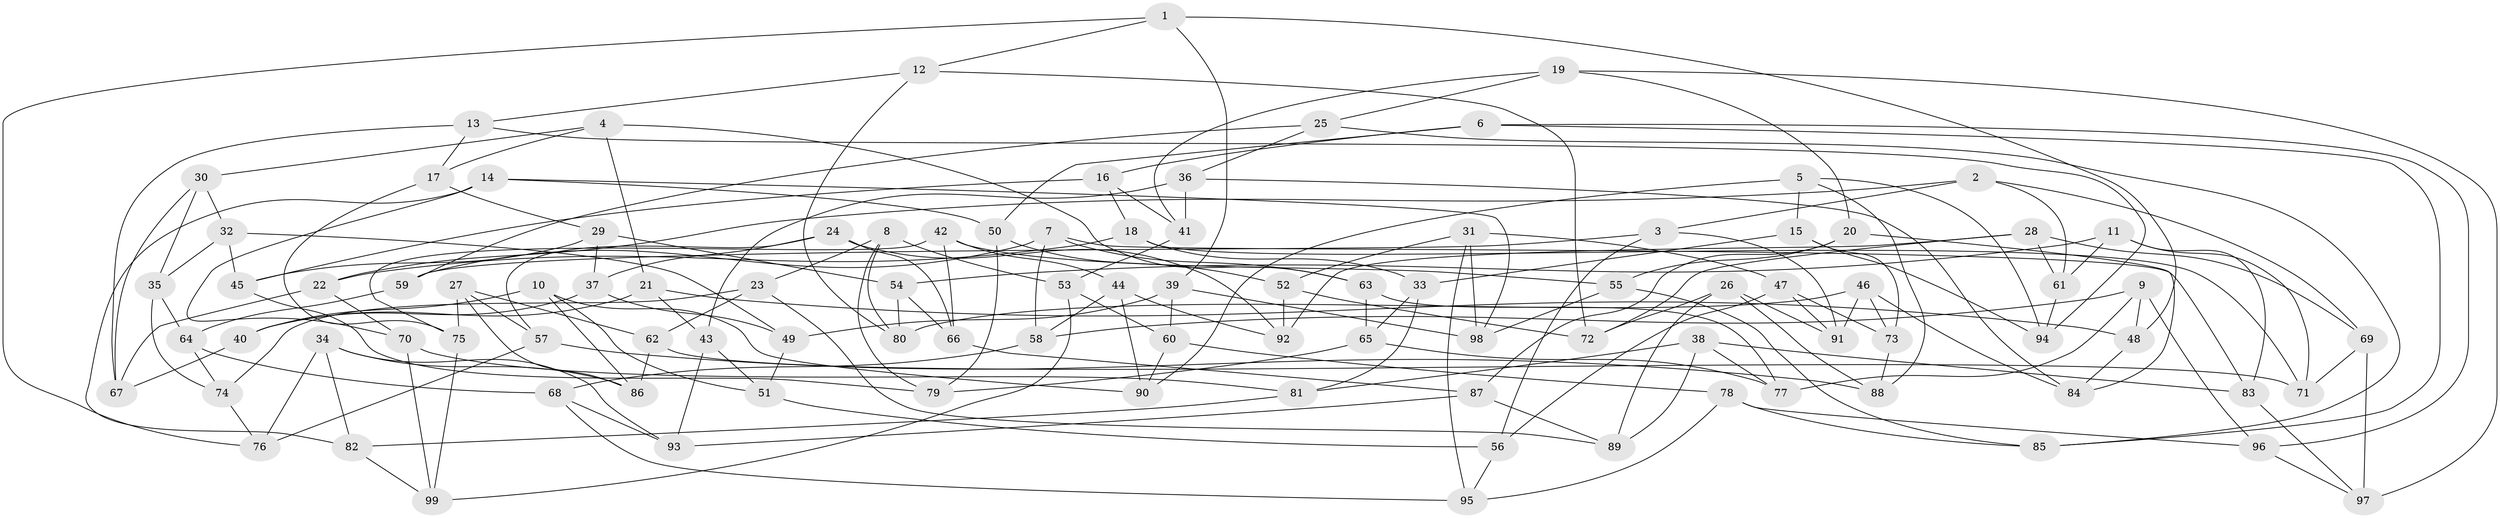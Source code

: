 // coarse degree distribution, {14: 0.06896551724137931, 12: 0.034482758620689655, 8: 0.10344827586206896, 9: 0.13793103448275862, 7: 0.034482758620689655, 11: 0.06896551724137931, 6: 0.2413793103448276, 4: 0.1724137931034483, 10: 0.034482758620689655, 5: 0.10344827586206896}
// Generated by graph-tools (version 1.1) at 2025/20/03/04/25 18:20:49]
// undirected, 99 vertices, 198 edges
graph export_dot {
graph [start="1"]
  node [color=gray90,style=filled];
  1;
  2;
  3;
  4;
  5;
  6;
  7;
  8;
  9;
  10;
  11;
  12;
  13;
  14;
  15;
  16;
  17;
  18;
  19;
  20;
  21;
  22;
  23;
  24;
  25;
  26;
  27;
  28;
  29;
  30;
  31;
  32;
  33;
  34;
  35;
  36;
  37;
  38;
  39;
  40;
  41;
  42;
  43;
  44;
  45;
  46;
  47;
  48;
  49;
  50;
  51;
  52;
  53;
  54;
  55;
  56;
  57;
  58;
  59;
  60;
  61;
  62;
  63;
  64;
  65;
  66;
  67;
  68;
  69;
  70;
  71;
  72;
  73;
  74;
  75;
  76;
  77;
  78;
  79;
  80;
  81;
  82;
  83;
  84;
  85;
  86;
  87;
  88;
  89;
  90;
  91;
  92;
  93;
  94;
  95;
  96;
  97;
  98;
  99;
  1 -- 48;
  1 -- 76;
  1 -- 39;
  1 -- 12;
  2 -- 3;
  2 -- 69;
  2 -- 61;
  2 -- 22;
  3 -- 56;
  3 -- 59;
  3 -- 91;
  4 -- 30;
  4 -- 63;
  4 -- 17;
  4 -- 21;
  5 -- 15;
  5 -- 94;
  5 -- 90;
  5 -- 88;
  6 -- 96;
  6 -- 85;
  6 -- 50;
  6 -- 16;
  7 -- 83;
  7 -- 58;
  7 -- 63;
  7 -- 59;
  8 -- 80;
  8 -- 53;
  8 -- 79;
  8 -- 23;
  9 -- 58;
  9 -- 96;
  9 -- 77;
  9 -- 48;
  10 -- 86;
  10 -- 90;
  10 -- 51;
  10 -- 40;
  11 -- 54;
  11 -- 61;
  11 -- 83;
  11 -- 71;
  12 -- 72;
  12 -- 80;
  12 -- 13;
  13 -- 67;
  13 -- 17;
  13 -- 94;
  14 -- 98;
  14 -- 82;
  14 -- 50;
  14 -- 70;
  15 -- 94;
  15 -- 33;
  15 -- 73;
  16 -- 41;
  16 -- 45;
  16 -- 18;
  17 -- 29;
  17 -- 75;
  18 -- 22;
  18 -- 33;
  18 -- 71;
  19 -- 25;
  19 -- 97;
  19 -- 41;
  19 -- 20;
  20 -- 55;
  20 -- 84;
  20 -- 87;
  21 -- 43;
  21 -- 48;
  21 -- 40;
  22 -- 67;
  22 -- 70;
  23 -- 62;
  23 -- 89;
  23 -- 74;
  24 -- 57;
  24 -- 92;
  24 -- 37;
  24 -- 66;
  25 -- 85;
  25 -- 36;
  25 -- 59;
  26 -- 88;
  26 -- 72;
  26 -- 89;
  26 -- 91;
  27 -- 75;
  27 -- 57;
  27 -- 62;
  27 -- 86;
  28 -- 92;
  28 -- 61;
  28 -- 72;
  28 -- 69;
  29 -- 37;
  29 -- 54;
  29 -- 45;
  30 -- 67;
  30 -- 35;
  30 -- 32;
  31 -- 47;
  31 -- 52;
  31 -- 95;
  31 -- 98;
  32 -- 45;
  32 -- 49;
  32 -- 35;
  33 -- 65;
  33 -- 81;
  34 -- 86;
  34 -- 82;
  34 -- 93;
  34 -- 76;
  35 -- 74;
  35 -- 64;
  36 -- 41;
  36 -- 43;
  36 -- 84;
  37 -- 40;
  37 -- 49;
  38 -- 77;
  38 -- 83;
  38 -- 81;
  38 -- 89;
  39 -- 49;
  39 -- 98;
  39 -- 60;
  40 -- 67;
  41 -- 53;
  42 -- 66;
  42 -- 75;
  42 -- 55;
  42 -- 44;
  43 -- 93;
  43 -- 51;
  44 -- 90;
  44 -- 58;
  44 -- 92;
  45 -- 79;
  46 -- 73;
  46 -- 91;
  46 -- 80;
  46 -- 84;
  47 -- 73;
  47 -- 56;
  47 -- 91;
  48 -- 84;
  49 -- 51;
  50 -- 79;
  50 -- 52;
  51 -- 56;
  52 -- 92;
  52 -- 72;
  53 -- 60;
  53 -- 99;
  54 -- 66;
  54 -- 80;
  55 -- 85;
  55 -- 98;
  56 -- 95;
  57 -- 76;
  57 -- 88;
  58 -- 68;
  59 -- 64;
  60 -- 90;
  60 -- 78;
  61 -- 94;
  62 -- 71;
  62 -- 86;
  63 -- 77;
  63 -- 65;
  64 -- 74;
  64 -- 68;
  65 -- 77;
  65 -- 79;
  66 -- 87;
  68 -- 93;
  68 -- 95;
  69 -- 71;
  69 -- 97;
  70 -- 99;
  70 -- 81;
  73 -- 88;
  74 -- 76;
  75 -- 99;
  78 -- 96;
  78 -- 95;
  78 -- 85;
  81 -- 82;
  82 -- 99;
  83 -- 97;
  87 -- 89;
  87 -- 93;
  96 -- 97;
}
